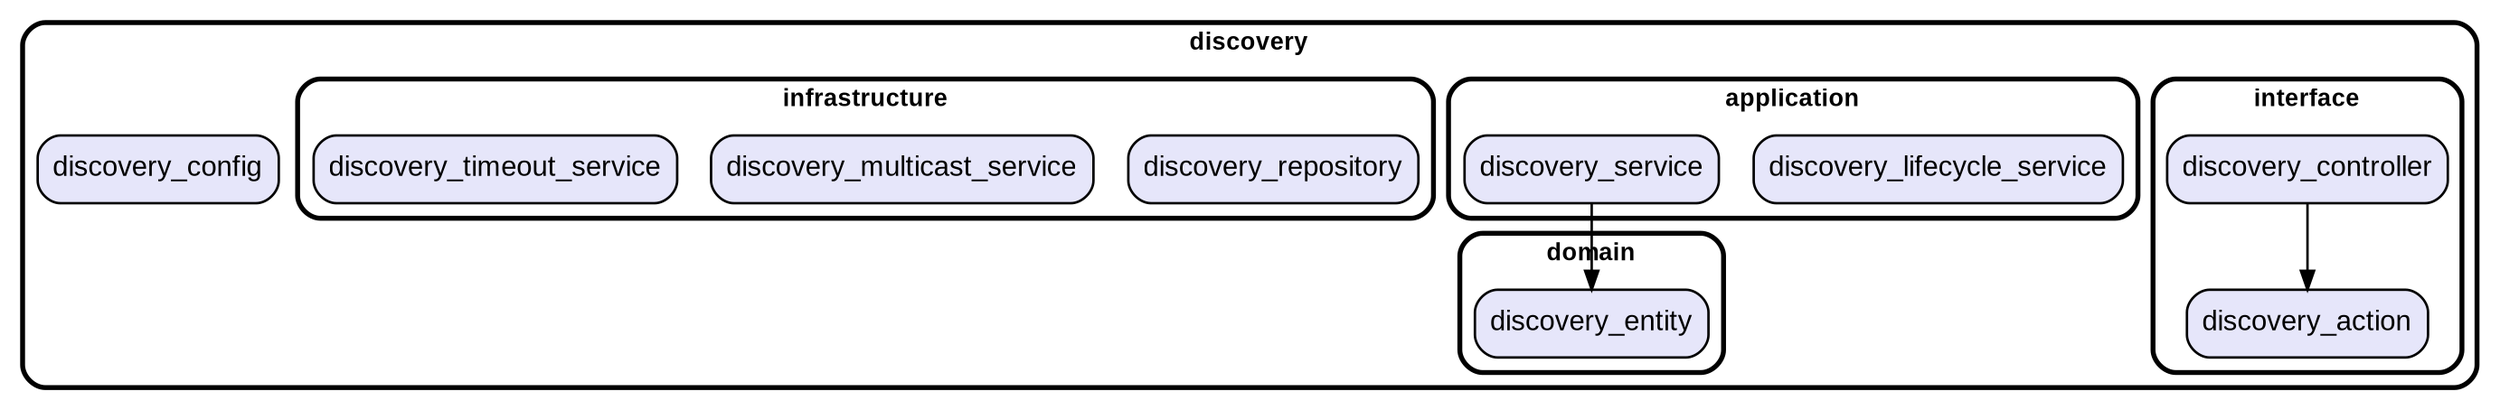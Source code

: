digraph "" {
  graph [style=rounded fontname="Arial Black" fontsize=13 penwidth=2.6];
  node [shape=rect style="filled,rounded" fontname=Arial fontsize=15 fillcolor=Lavender penwidth=1.3];
  edge [penwidth=1.3];
  "/interface/discovery_controller.dart" [label="discovery_controller"];
  "/interface/discovery_action.dart" [label="discovery_action"];
  "/discovery_config.dart" [label="discovery_config"];
  "/application/discovery_lifecycle_service.dart" [label="discovery_lifecycle_service"];
  "/application/discovery_service.dart" [label="discovery_service"];
  "/infrastructure/discovery_repository.dart" [label="discovery_repository"];
  "/infrastructure/discovery_multicast_service.dart" [label="discovery_multicast_service"];
  "/infrastructure/discovery_timeout_service.dart" [label="discovery_timeout_service"];
  "/domain/discovery_entity.dart" [label="discovery_entity"];
  subgraph "cluster~" {
    label="discovery";
    "/discovery_config.dart";
    subgraph "cluster~/interface" {
      label="interface";
      "/interface/discovery_controller.dart";
      "/interface/discovery_action.dart";
    }
    subgraph "cluster~/application" {
      label="application";
      "/application/discovery_lifecycle_service.dart";
      "/application/discovery_service.dart";
    }
    subgraph "cluster~/infrastructure" {
      label="infrastructure";
      "/infrastructure/discovery_repository.dart";
      "/infrastructure/discovery_multicast_service.dart";
      "/infrastructure/discovery_timeout_service.dart";
    }
    subgraph "cluster~/domain" {
      label="domain";
      "/domain/discovery_entity.dart";
    }
  }
  "/interface/discovery_controller.dart" -> "/interface/discovery_action.dart";
  "/application/discovery_service.dart" -> "/domain/discovery_entity.dart";
}
